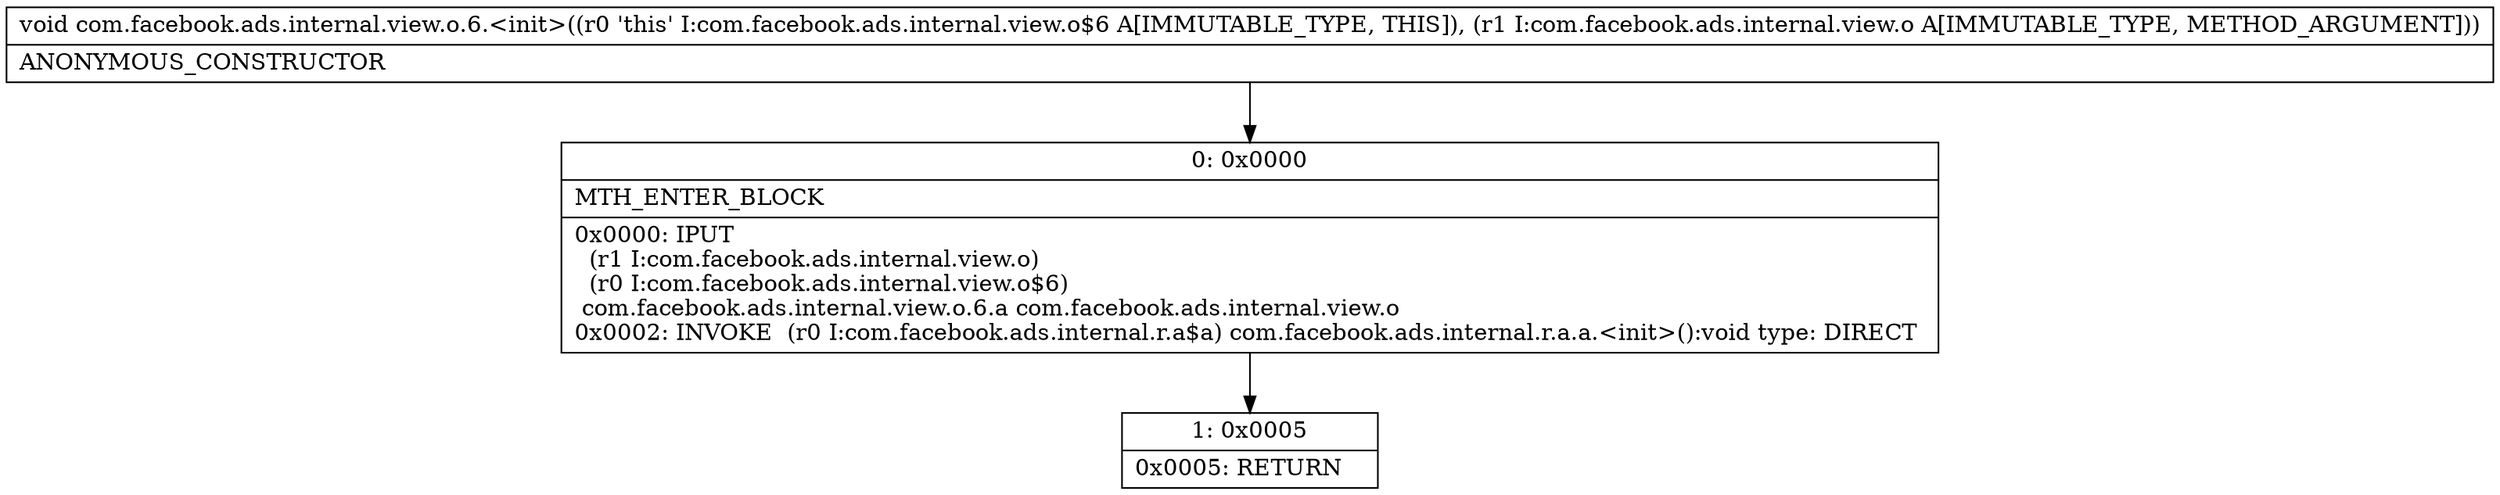 digraph "CFG forcom.facebook.ads.internal.view.o.6.\<init\>(Lcom\/facebook\/ads\/internal\/view\/o;)V" {
Node_0 [shape=record,label="{0\:\ 0x0000|MTH_ENTER_BLOCK\l|0x0000: IPUT  \l  (r1 I:com.facebook.ads.internal.view.o)\l  (r0 I:com.facebook.ads.internal.view.o$6)\l com.facebook.ads.internal.view.o.6.a com.facebook.ads.internal.view.o \l0x0002: INVOKE  (r0 I:com.facebook.ads.internal.r.a$a) com.facebook.ads.internal.r.a.a.\<init\>():void type: DIRECT \l}"];
Node_1 [shape=record,label="{1\:\ 0x0005|0x0005: RETURN   \l}"];
MethodNode[shape=record,label="{void com.facebook.ads.internal.view.o.6.\<init\>((r0 'this' I:com.facebook.ads.internal.view.o$6 A[IMMUTABLE_TYPE, THIS]), (r1 I:com.facebook.ads.internal.view.o A[IMMUTABLE_TYPE, METHOD_ARGUMENT]))  | ANONYMOUS_CONSTRUCTOR\l}"];
MethodNode -> Node_0;
Node_0 -> Node_1;
}


